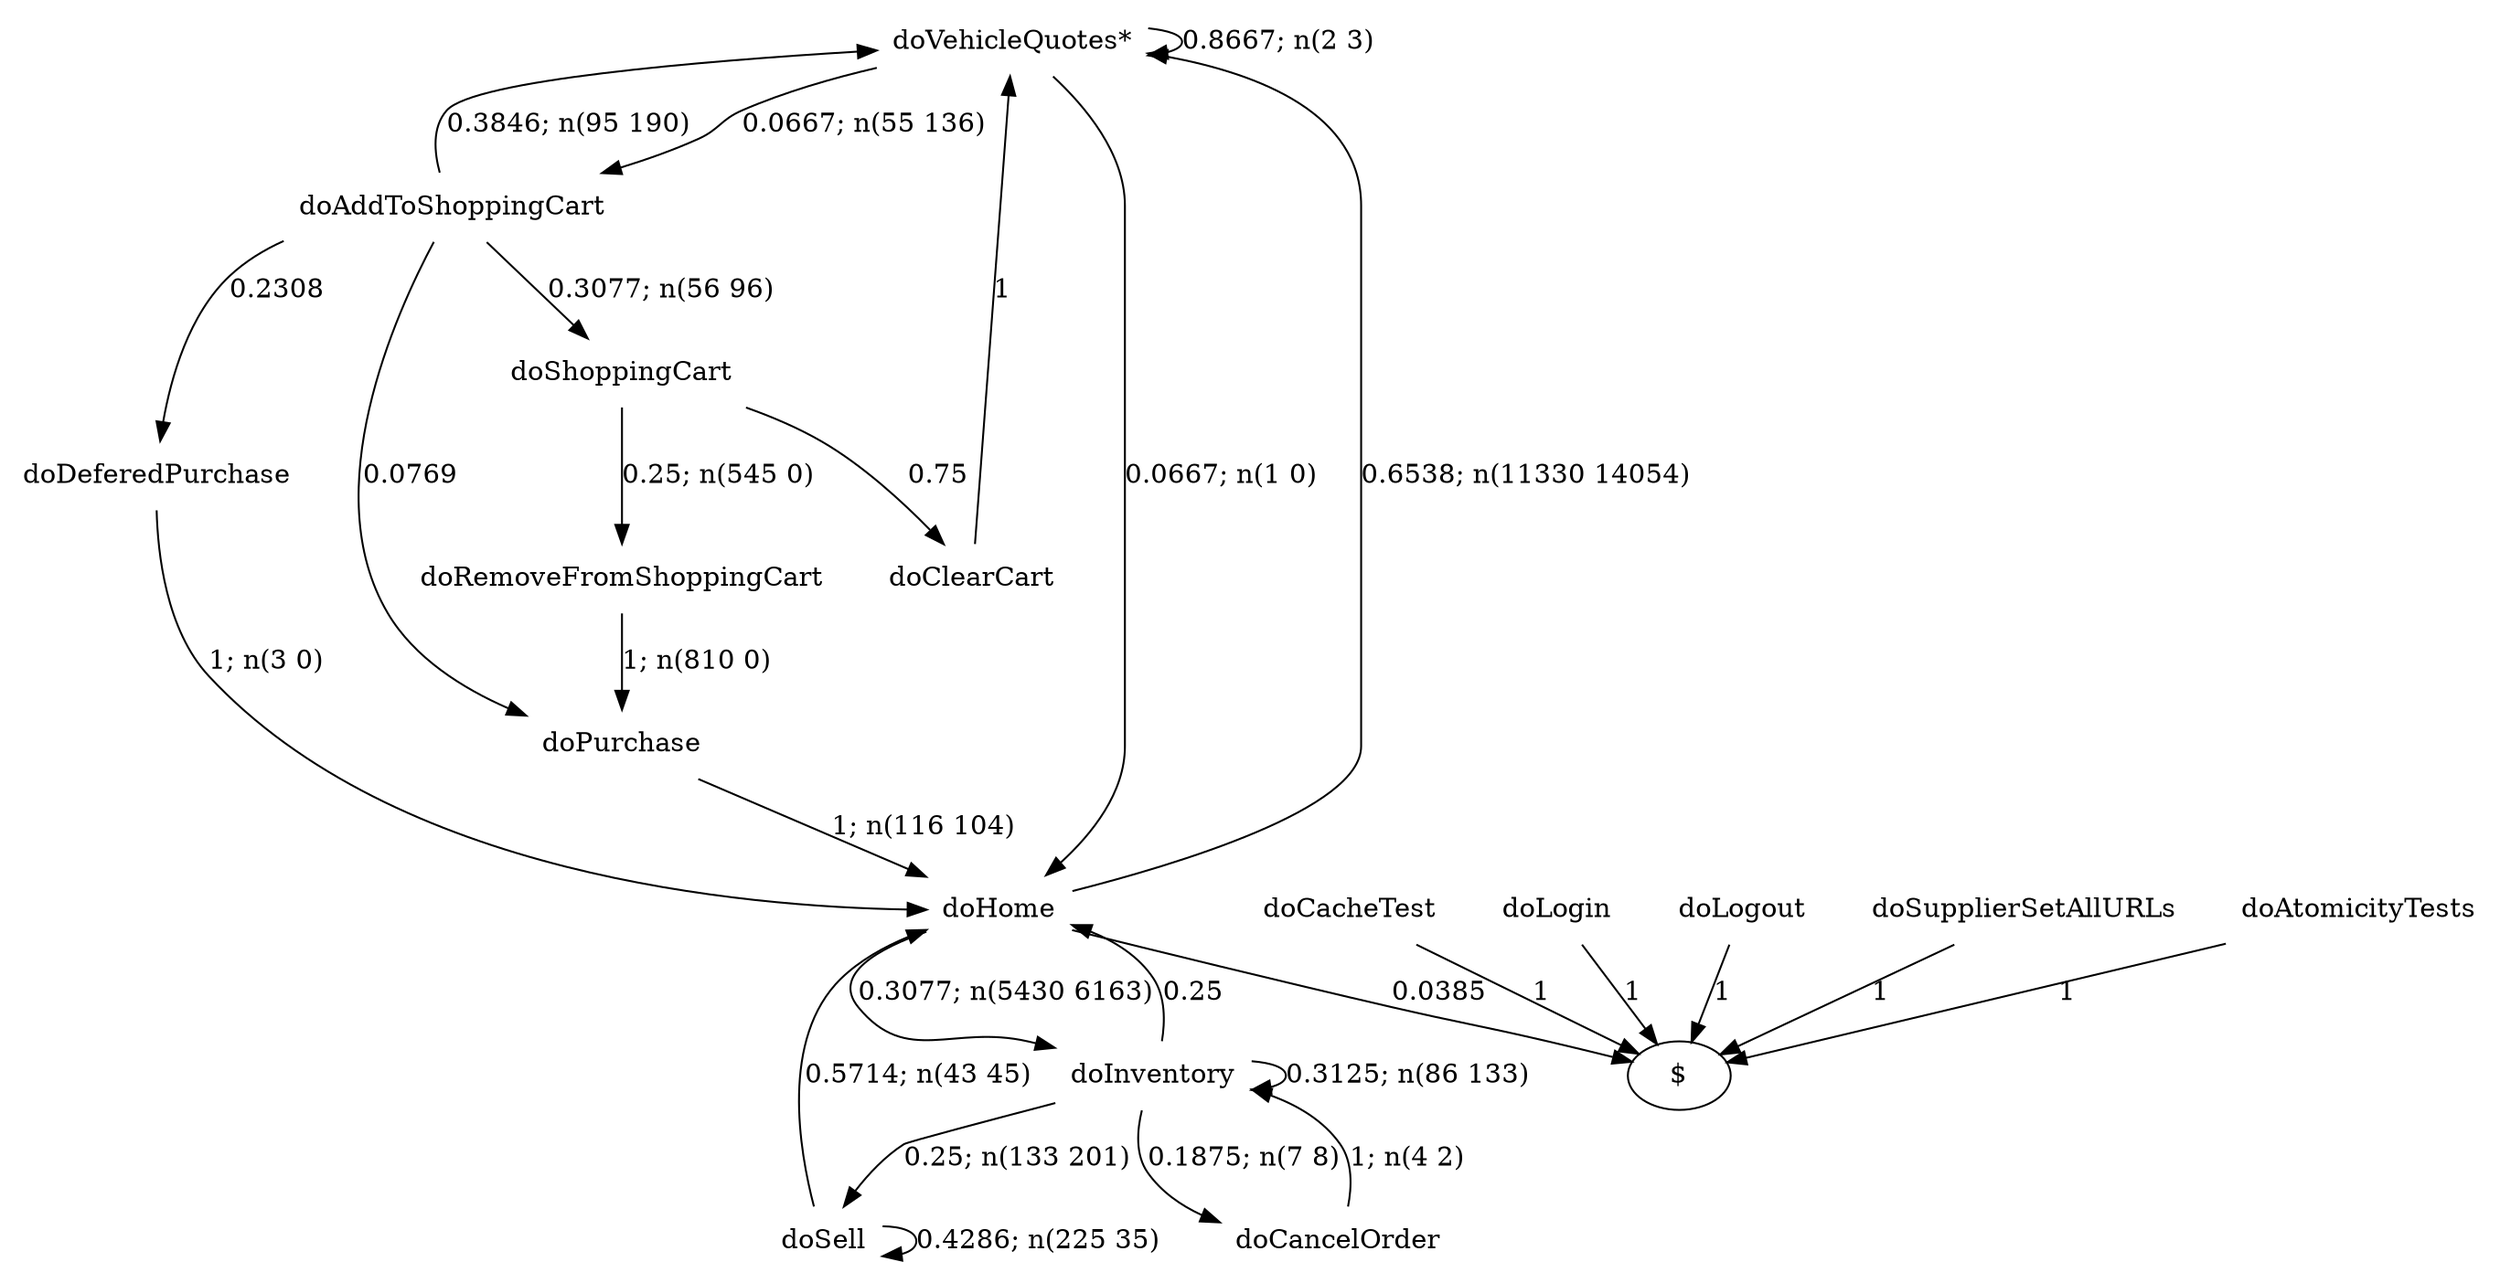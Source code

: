 digraph G {"doVehicleQuotes*" [label="doVehicleQuotes*",shape=none];"doSupplierSetAllURLs" [label="doSupplierSetAllURLs",shape=none];"doAtomicityTests" [label="doAtomicityTests",shape=none];"doCacheTest" [label="doCacheTest",shape=none];"doLogin" [label="doLogin",shape=none];"doAddToShoppingCart" [label="doAddToShoppingCart",shape=none];"doDeferedPurchase" [label="doDeferedPurchase",shape=none];"doHome" [label="doHome",shape=none];"doShoppingCart" [label="doShoppingCart",shape=none];"doClearCart" [label="doClearCart",shape=none];"doPurchase" [label="doPurchase",shape=none];"doInventory" [label="doInventory",shape=none];"doSell" [label="doSell",shape=none];"doLogout" [label="doLogout",shape=none];"doCancelOrder" [label="doCancelOrder",shape=none];"doRemoveFromShoppingCart" [label="doRemoveFromShoppingCart",shape=none];"doVehicleQuotes*"->"doVehicleQuotes*" [style=solid,label="0.8667; n(2 3)"];"doVehicleQuotes*"->"doAddToShoppingCart" [style=solid,label="0.0667; n(55 136)"];"doVehicleQuotes*"->"doHome" [style=solid,label="0.0667; n(1 0)"];"doSupplierSetAllURLs"->"$" [style=solid,label="1"];"doAtomicityTests"->"$" [style=solid,label="1"];"doCacheTest"->"$" [style=solid,label="1"];"doLogin"->"$" [style=solid,label="1"];"doAddToShoppingCart"->"doVehicleQuotes*" [style=solid,label="0.3846; n(95 190)"];"doAddToShoppingCart"->"doDeferedPurchase" [style=solid,label="0.2308"];"doAddToShoppingCart"->"doShoppingCart" [style=solid,label="0.3077; n(56 96)"];"doAddToShoppingCart"->"doPurchase" [style=solid,label="0.0769"];"doDeferedPurchase"->"doHome" [style=solid,label="1; n(3 0)"];"doHome"->"doVehicleQuotes*" [style=solid,label="0.6538; n(11330 14054)"];"doHome"->"doInventory" [style=solid,label="0.3077; n(5430 6163)"];"doHome"->"$" [style=solid,label="0.0385"];"doShoppingCart"->"doClearCart" [style=solid,label="0.75"];"doShoppingCart"->"doRemoveFromShoppingCart" [style=solid,label="0.25; n(545 0)"];"doClearCart"->"doVehicleQuotes*" [style=solid,label="1"];"doPurchase"->"doHome" [style=solid,label="1; n(116 104)"];"doInventory"->"doHome" [style=solid,label="0.25"];"doInventory"->"doInventory" [style=solid,label="0.3125; n(86 133)"];"doInventory"->"doSell" [style=solid,label="0.25; n(133 201)"];"doInventory"->"doCancelOrder" [style=solid,label="0.1875; n(7 8)"];"doSell"->"doHome" [style=solid,label="0.5714; n(43 45)"];"doSell"->"doSell" [style=solid,label="0.4286; n(225 35)"];"doLogout"->"$" [style=solid,label="1"];"doCancelOrder"->"doInventory" [style=solid,label="1; n(4 2)"];"doRemoveFromShoppingCart"->"doPurchase" [style=solid,label="1; n(810 0)"];}